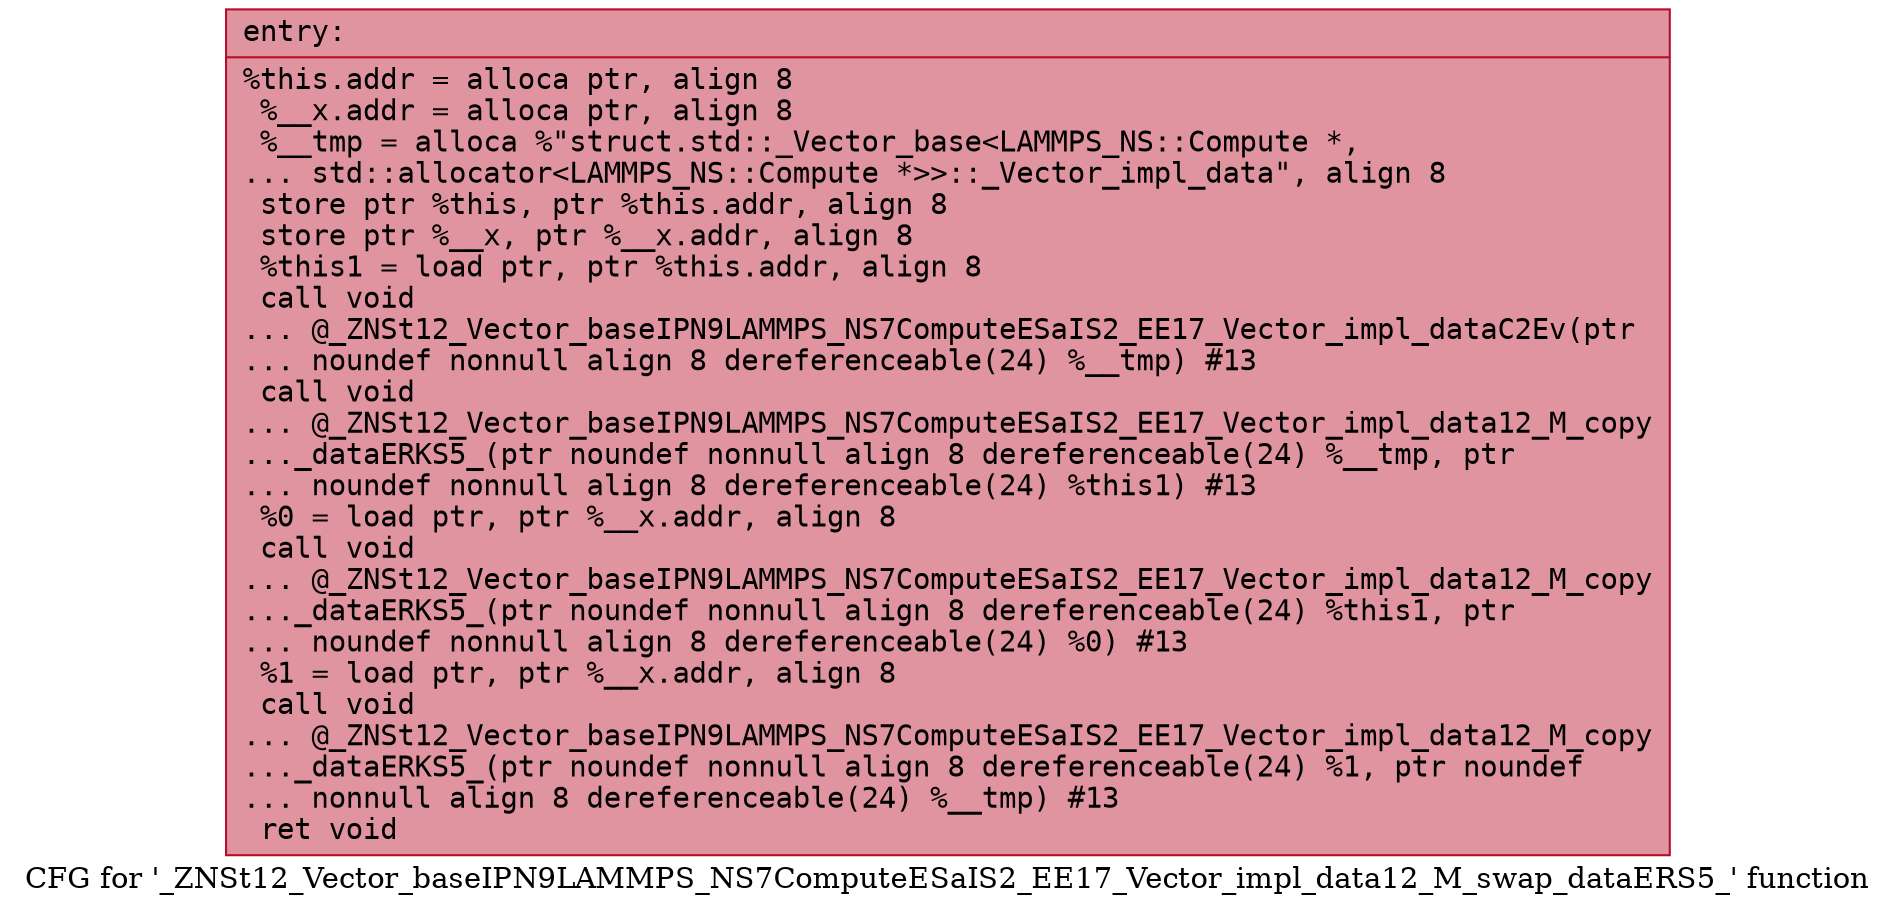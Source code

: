 digraph "CFG for '_ZNSt12_Vector_baseIPN9LAMMPS_NS7ComputeESaIS2_EE17_Vector_impl_data12_M_swap_dataERS5_' function" {
	label="CFG for '_ZNSt12_Vector_baseIPN9LAMMPS_NS7ComputeESaIS2_EE17_Vector_impl_data12_M_swap_dataERS5_' function";

	Node0x561f1659ac10 [shape=record,color="#b70d28ff", style=filled, fillcolor="#b70d2870" fontname="Courier",label="{entry:\l|  %this.addr = alloca ptr, align 8\l  %__x.addr = alloca ptr, align 8\l  %__tmp = alloca %\"struct.std::_Vector_base\<LAMMPS_NS::Compute *,\l... std::allocator\<LAMMPS_NS::Compute *\>\>::_Vector_impl_data\", align 8\l  store ptr %this, ptr %this.addr, align 8\l  store ptr %__x, ptr %__x.addr, align 8\l  %this1 = load ptr, ptr %this.addr, align 8\l  call void\l... @_ZNSt12_Vector_baseIPN9LAMMPS_NS7ComputeESaIS2_EE17_Vector_impl_dataC2Ev(ptr\l... noundef nonnull align 8 dereferenceable(24) %__tmp) #13\l  call void\l... @_ZNSt12_Vector_baseIPN9LAMMPS_NS7ComputeESaIS2_EE17_Vector_impl_data12_M_copy\l..._dataERKS5_(ptr noundef nonnull align 8 dereferenceable(24) %__tmp, ptr\l... noundef nonnull align 8 dereferenceable(24) %this1) #13\l  %0 = load ptr, ptr %__x.addr, align 8\l  call void\l... @_ZNSt12_Vector_baseIPN9LAMMPS_NS7ComputeESaIS2_EE17_Vector_impl_data12_M_copy\l..._dataERKS5_(ptr noundef nonnull align 8 dereferenceable(24) %this1, ptr\l... noundef nonnull align 8 dereferenceable(24) %0) #13\l  %1 = load ptr, ptr %__x.addr, align 8\l  call void\l... @_ZNSt12_Vector_baseIPN9LAMMPS_NS7ComputeESaIS2_EE17_Vector_impl_data12_M_copy\l..._dataERKS5_(ptr noundef nonnull align 8 dereferenceable(24) %1, ptr noundef\l... nonnull align 8 dereferenceable(24) %__tmp) #13\l  ret void\l}"];
}

